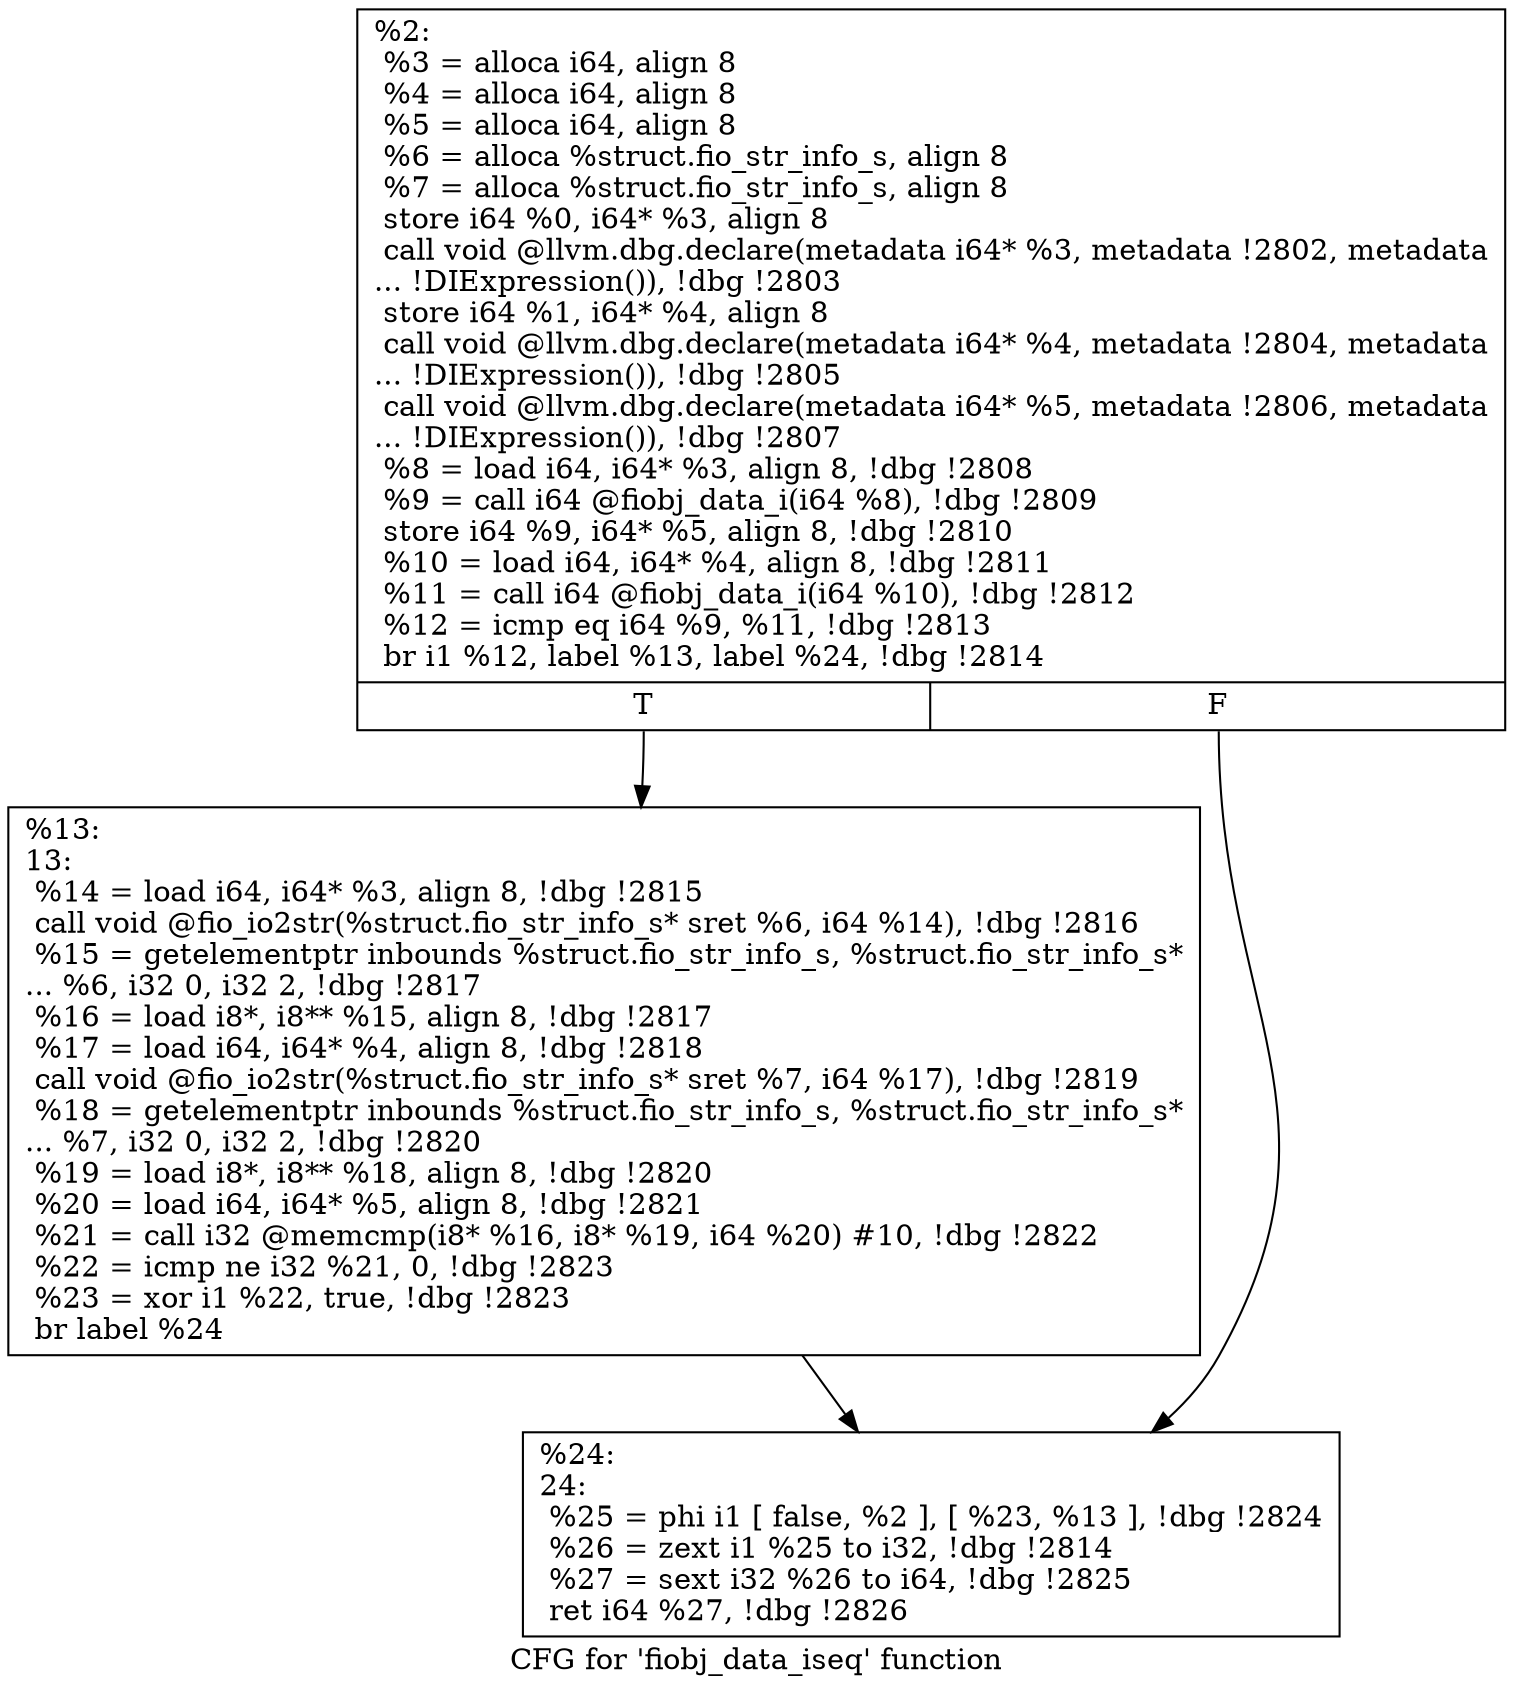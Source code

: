 digraph "CFG for 'fiobj_data_iseq' function" {
	label="CFG for 'fiobj_data_iseq' function";

	Node0x556851d6a660 [shape=record,label="{%2:\l  %3 = alloca i64, align 8\l  %4 = alloca i64, align 8\l  %5 = alloca i64, align 8\l  %6 = alloca %struct.fio_str_info_s, align 8\l  %7 = alloca %struct.fio_str_info_s, align 8\l  store i64 %0, i64* %3, align 8\l  call void @llvm.dbg.declare(metadata i64* %3, metadata !2802, metadata\l... !DIExpression()), !dbg !2803\l  store i64 %1, i64* %4, align 8\l  call void @llvm.dbg.declare(metadata i64* %4, metadata !2804, metadata\l... !DIExpression()), !dbg !2805\l  call void @llvm.dbg.declare(metadata i64* %5, metadata !2806, metadata\l... !DIExpression()), !dbg !2807\l  %8 = load i64, i64* %3, align 8, !dbg !2808\l  %9 = call i64 @fiobj_data_i(i64 %8), !dbg !2809\l  store i64 %9, i64* %5, align 8, !dbg !2810\l  %10 = load i64, i64* %4, align 8, !dbg !2811\l  %11 = call i64 @fiobj_data_i(i64 %10), !dbg !2812\l  %12 = icmp eq i64 %9, %11, !dbg !2813\l  br i1 %12, label %13, label %24, !dbg !2814\l|{<s0>T|<s1>F}}"];
	Node0x556851d6a660:s0 -> Node0x556851d6adf0;
	Node0x556851d6a660:s1 -> Node0x556851d6ae40;
	Node0x556851d6adf0 [shape=record,label="{%13:\l13:                                               \l  %14 = load i64, i64* %3, align 8, !dbg !2815\l  call void @fio_io2str(%struct.fio_str_info_s* sret %6, i64 %14), !dbg !2816\l  %15 = getelementptr inbounds %struct.fio_str_info_s, %struct.fio_str_info_s*\l... %6, i32 0, i32 2, !dbg !2817\l  %16 = load i8*, i8** %15, align 8, !dbg !2817\l  %17 = load i64, i64* %4, align 8, !dbg !2818\l  call void @fio_io2str(%struct.fio_str_info_s* sret %7, i64 %17), !dbg !2819\l  %18 = getelementptr inbounds %struct.fio_str_info_s, %struct.fio_str_info_s*\l... %7, i32 0, i32 2, !dbg !2820\l  %19 = load i8*, i8** %18, align 8, !dbg !2820\l  %20 = load i64, i64* %5, align 8, !dbg !2821\l  %21 = call i32 @memcmp(i8* %16, i8* %19, i64 %20) #10, !dbg !2822\l  %22 = icmp ne i32 %21, 0, !dbg !2823\l  %23 = xor i1 %22, true, !dbg !2823\l  br label %24\l}"];
	Node0x556851d6adf0 -> Node0x556851d6ae40;
	Node0x556851d6ae40 [shape=record,label="{%24:\l24:                                               \l  %25 = phi i1 [ false, %2 ], [ %23, %13 ], !dbg !2824\l  %26 = zext i1 %25 to i32, !dbg !2814\l  %27 = sext i32 %26 to i64, !dbg !2825\l  ret i64 %27, !dbg !2826\l}"];
}
